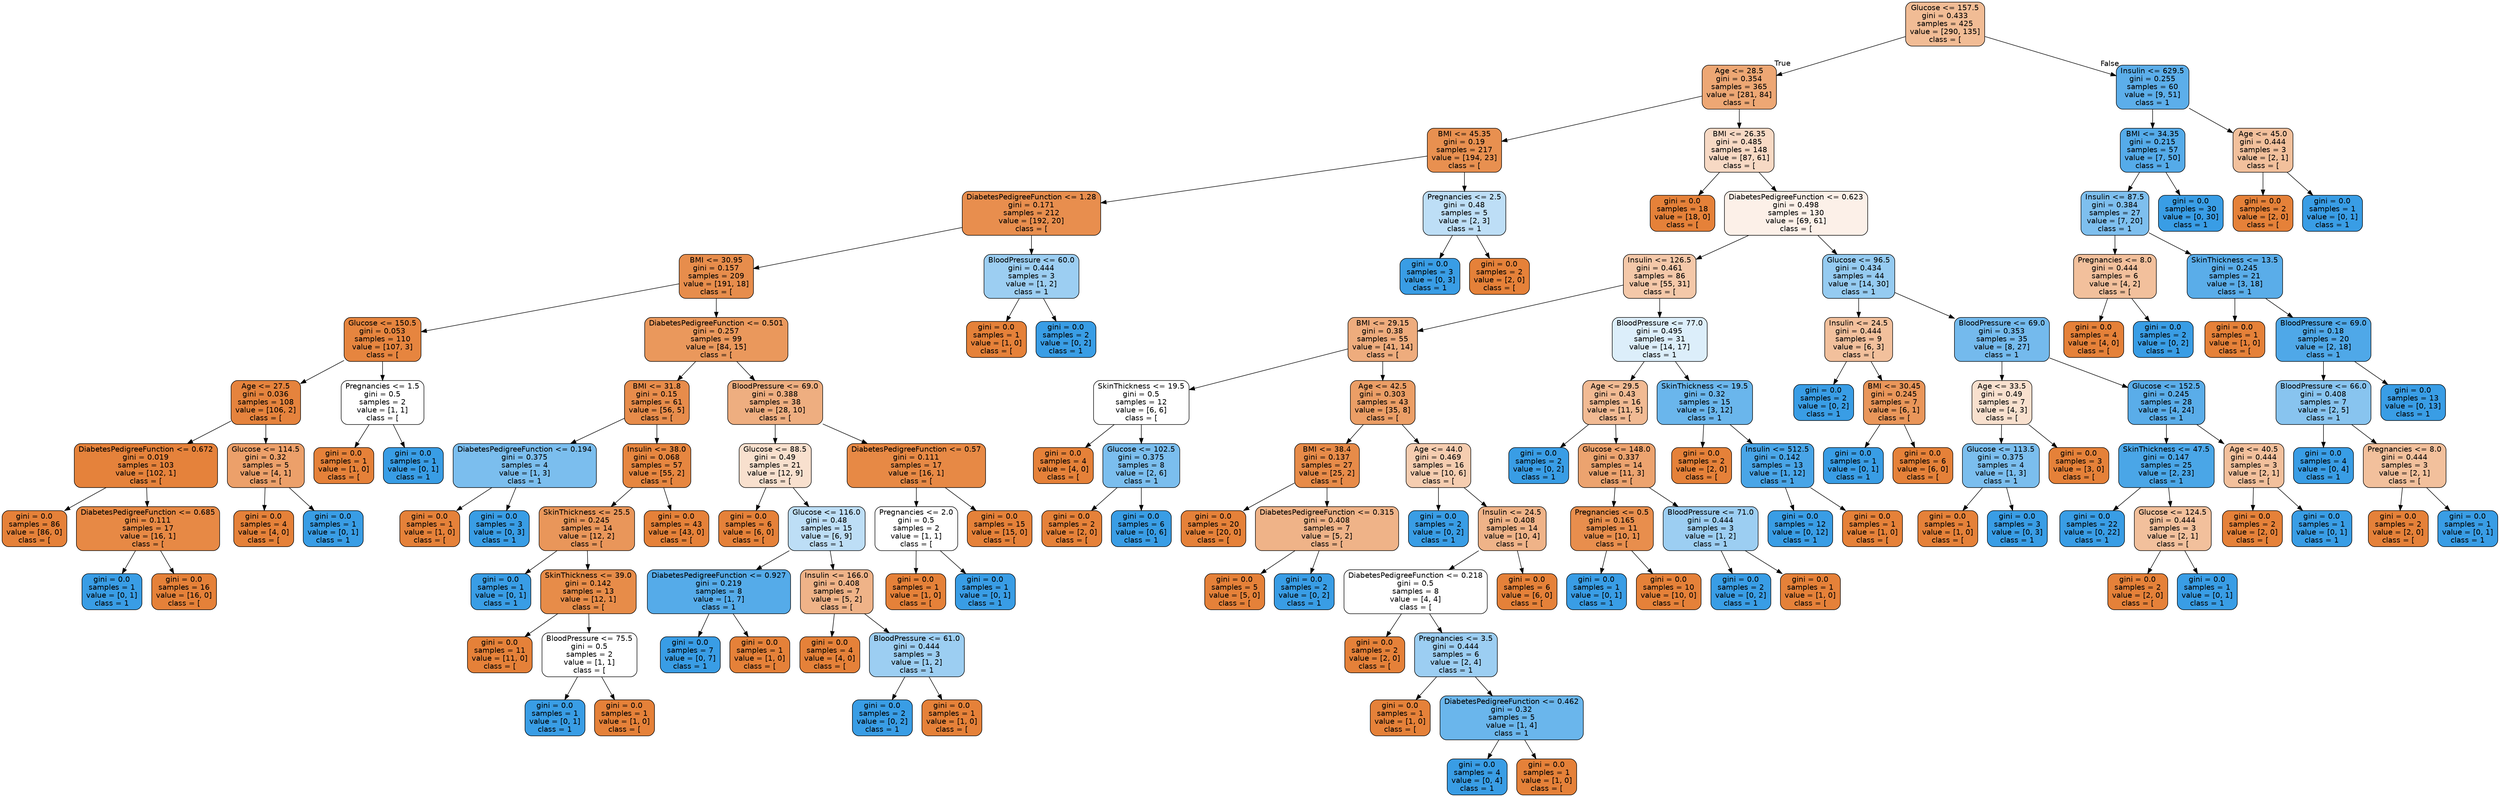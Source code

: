 digraph Tree {
node [shape=box, style="filled, rounded", color="black", fontname=helvetica] ;
edge [fontname=helvetica] ;
0 [label="Glucose <= 157.5\ngini = 0.433\nsamples = 425\nvalue = [290, 135]\nclass = [", fillcolor="#f1bc95"] ;
1 [label="Age <= 28.5\ngini = 0.354\nsamples = 365\nvalue = [281, 84]\nclass = [", fillcolor="#eda774"] ;
0 -> 1 [labeldistance=2.5, labelangle=45, headlabel="True"] ;
2 [label="BMI <= 45.35\ngini = 0.19\nsamples = 217\nvalue = [194, 23]\nclass = [", fillcolor="#e89050"] ;
1 -> 2 ;
3 [label="DiabetesPedigreeFunction <= 1.28\ngini = 0.171\nsamples = 212\nvalue = [192, 20]\nclass = [", fillcolor="#e88e4e"] ;
2 -> 3 ;
4 [label="BMI <= 30.95\ngini = 0.157\nsamples = 209\nvalue = [191, 18]\nclass = [", fillcolor="#e78d4c"] ;
3 -> 4 ;
5 [label="Glucose <= 150.5\ngini = 0.053\nsamples = 110\nvalue = [107, 3]\nclass = [", fillcolor="#e6853f"] ;
4 -> 5 ;
6 [label="Age <= 27.5\ngini = 0.036\nsamples = 108\nvalue = [106, 2]\nclass = [", fillcolor="#e5833d"] ;
5 -> 6 ;
7 [label="DiabetesPedigreeFunction <= 0.672\ngini = 0.019\nsamples = 103\nvalue = [102, 1]\nclass = [", fillcolor="#e5823b"] ;
6 -> 7 ;
8 [label="gini = 0.0\nsamples = 86\nvalue = [86, 0]\nclass = [", fillcolor="#e58139"] ;
7 -> 8 ;
9 [label="DiabetesPedigreeFunction <= 0.685\ngini = 0.111\nsamples = 17\nvalue = [16, 1]\nclass = [", fillcolor="#e78945"] ;
7 -> 9 ;
10 [label="gini = 0.0\nsamples = 1\nvalue = [0, 1]\nclass = 1", fillcolor="#399de5"] ;
9 -> 10 ;
11 [label="gini = 0.0\nsamples = 16\nvalue = [16, 0]\nclass = [", fillcolor="#e58139"] ;
9 -> 11 ;
12 [label="Glucose <= 114.5\ngini = 0.32\nsamples = 5\nvalue = [4, 1]\nclass = [", fillcolor="#eca06a"] ;
6 -> 12 ;
13 [label="gini = 0.0\nsamples = 4\nvalue = [4, 0]\nclass = [", fillcolor="#e58139"] ;
12 -> 13 ;
14 [label="gini = 0.0\nsamples = 1\nvalue = [0, 1]\nclass = 1", fillcolor="#399de5"] ;
12 -> 14 ;
15 [label="Pregnancies <= 1.5\ngini = 0.5\nsamples = 2\nvalue = [1, 1]\nclass = [", fillcolor="#ffffff"] ;
5 -> 15 ;
16 [label="gini = 0.0\nsamples = 1\nvalue = [1, 0]\nclass = [", fillcolor="#e58139"] ;
15 -> 16 ;
17 [label="gini = 0.0\nsamples = 1\nvalue = [0, 1]\nclass = 1", fillcolor="#399de5"] ;
15 -> 17 ;
18 [label="DiabetesPedigreeFunction <= 0.501\ngini = 0.257\nsamples = 99\nvalue = [84, 15]\nclass = [", fillcolor="#ea985c"] ;
4 -> 18 ;
19 [label="BMI <= 31.8\ngini = 0.15\nsamples = 61\nvalue = [56, 5]\nclass = [", fillcolor="#e78c4b"] ;
18 -> 19 ;
20 [label="DiabetesPedigreeFunction <= 0.194\ngini = 0.375\nsamples = 4\nvalue = [1, 3]\nclass = 1", fillcolor="#7bbeee"] ;
19 -> 20 ;
21 [label="gini = 0.0\nsamples = 1\nvalue = [1, 0]\nclass = [", fillcolor="#e58139"] ;
20 -> 21 ;
22 [label="gini = 0.0\nsamples = 3\nvalue = [0, 3]\nclass = 1", fillcolor="#399de5"] ;
20 -> 22 ;
23 [label="Insulin <= 38.0\ngini = 0.068\nsamples = 57\nvalue = [55, 2]\nclass = [", fillcolor="#e68640"] ;
19 -> 23 ;
24 [label="SkinThickness <= 25.5\ngini = 0.245\nsamples = 14\nvalue = [12, 2]\nclass = [", fillcolor="#e9965a"] ;
23 -> 24 ;
25 [label="gini = 0.0\nsamples = 1\nvalue = [0, 1]\nclass = 1", fillcolor="#399de5"] ;
24 -> 25 ;
26 [label="SkinThickness <= 39.0\ngini = 0.142\nsamples = 13\nvalue = [12, 1]\nclass = [", fillcolor="#e78c49"] ;
24 -> 26 ;
27 [label="gini = 0.0\nsamples = 11\nvalue = [11, 0]\nclass = [", fillcolor="#e58139"] ;
26 -> 27 ;
28 [label="BloodPressure <= 75.5\ngini = 0.5\nsamples = 2\nvalue = [1, 1]\nclass = [", fillcolor="#ffffff"] ;
26 -> 28 ;
29 [label="gini = 0.0\nsamples = 1\nvalue = [0, 1]\nclass = 1", fillcolor="#399de5"] ;
28 -> 29 ;
30 [label="gini = 0.0\nsamples = 1\nvalue = [1, 0]\nclass = [", fillcolor="#e58139"] ;
28 -> 30 ;
31 [label="gini = 0.0\nsamples = 43\nvalue = [43, 0]\nclass = [", fillcolor="#e58139"] ;
23 -> 31 ;
32 [label="BloodPressure <= 69.0\ngini = 0.388\nsamples = 38\nvalue = [28, 10]\nclass = [", fillcolor="#eeae80"] ;
18 -> 32 ;
33 [label="Glucose <= 88.5\ngini = 0.49\nsamples = 21\nvalue = [12, 9]\nclass = [", fillcolor="#f8e0ce"] ;
32 -> 33 ;
34 [label="gini = 0.0\nsamples = 6\nvalue = [6, 0]\nclass = [", fillcolor="#e58139"] ;
33 -> 34 ;
35 [label="Glucose <= 116.0\ngini = 0.48\nsamples = 15\nvalue = [6, 9]\nclass = 1", fillcolor="#bddef6"] ;
33 -> 35 ;
36 [label="DiabetesPedigreeFunction <= 0.927\ngini = 0.219\nsamples = 8\nvalue = [1, 7]\nclass = 1", fillcolor="#55abe9"] ;
35 -> 36 ;
37 [label="gini = 0.0\nsamples = 7\nvalue = [0, 7]\nclass = 1", fillcolor="#399de5"] ;
36 -> 37 ;
38 [label="gini = 0.0\nsamples = 1\nvalue = [1, 0]\nclass = [", fillcolor="#e58139"] ;
36 -> 38 ;
39 [label="Insulin <= 166.0\ngini = 0.408\nsamples = 7\nvalue = [5, 2]\nclass = [", fillcolor="#efb388"] ;
35 -> 39 ;
40 [label="gini = 0.0\nsamples = 4\nvalue = [4, 0]\nclass = [", fillcolor="#e58139"] ;
39 -> 40 ;
41 [label="BloodPressure <= 61.0\ngini = 0.444\nsamples = 3\nvalue = [1, 2]\nclass = 1", fillcolor="#9ccef2"] ;
39 -> 41 ;
42 [label="gini = 0.0\nsamples = 2\nvalue = [0, 2]\nclass = 1", fillcolor="#399de5"] ;
41 -> 42 ;
43 [label="gini = 0.0\nsamples = 1\nvalue = [1, 0]\nclass = [", fillcolor="#e58139"] ;
41 -> 43 ;
44 [label="DiabetesPedigreeFunction <= 0.57\ngini = 0.111\nsamples = 17\nvalue = [16, 1]\nclass = [", fillcolor="#e78945"] ;
32 -> 44 ;
45 [label="Pregnancies <= 2.0\ngini = 0.5\nsamples = 2\nvalue = [1, 1]\nclass = [", fillcolor="#ffffff"] ;
44 -> 45 ;
46 [label="gini = 0.0\nsamples = 1\nvalue = [1, 0]\nclass = [", fillcolor="#e58139"] ;
45 -> 46 ;
47 [label="gini = 0.0\nsamples = 1\nvalue = [0, 1]\nclass = 1", fillcolor="#399de5"] ;
45 -> 47 ;
48 [label="gini = 0.0\nsamples = 15\nvalue = [15, 0]\nclass = [", fillcolor="#e58139"] ;
44 -> 48 ;
49 [label="BloodPressure <= 60.0\ngini = 0.444\nsamples = 3\nvalue = [1, 2]\nclass = 1", fillcolor="#9ccef2"] ;
3 -> 49 ;
50 [label="gini = 0.0\nsamples = 1\nvalue = [1, 0]\nclass = [", fillcolor="#e58139"] ;
49 -> 50 ;
51 [label="gini = 0.0\nsamples = 2\nvalue = [0, 2]\nclass = 1", fillcolor="#399de5"] ;
49 -> 51 ;
52 [label="Pregnancies <= 2.5\ngini = 0.48\nsamples = 5\nvalue = [2, 3]\nclass = 1", fillcolor="#bddef6"] ;
2 -> 52 ;
53 [label="gini = 0.0\nsamples = 3\nvalue = [0, 3]\nclass = 1", fillcolor="#399de5"] ;
52 -> 53 ;
54 [label="gini = 0.0\nsamples = 2\nvalue = [2, 0]\nclass = [", fillcolor="#e58139"] ;
52 -> 54 ;
55 [label="BMI <= 26.35\ngini = 0.485\nsamples = 148\nvalue = [87, 61]\nclass = [", fillcolor="#f7d9c4"] ;
1 -> 55 ;
56 [label="gini = 0.0\nsamples = 18\nvalue = [18, 0]\nclass = [", fillcolor="#e58139"] ;
55 -> 56 ;
57 [label="DiabetesPedigreeFunction <= 0.623\ngini = 0.498\nsamples = 130\nvalue = [69, 61]\nclass = [", fillcolor="#fcf0e8"] ;
55 -> 57 ;
58 [label="Insulin <= 126.5\ngini = 0.461\nsamples = 86\nvalue = [55, 31]\nclass = [", fillcolor="#f4c8a9"] ;
57 -> 58 ;
59 [label="BMI <= 29.15\ngini = 0.38\nsamples = 55\nvalue = [41, 14]\nclass = [", fillcolor="#eeac7d"] ;
58 -> 59 ;
60 [label="SkinThickness <= 19.5\ngini = 0.5\nsamples = 12\nvalue = [6, 6]\nclass = [", fillcolor="#ffffff"] ;
59 -> 60 ;
61 [label="gini = 0.0\nsamples = 4\nvalue = [4, 0]\nclass = [", fillcolor="#e58139"] ;
60 -> 61 ;
62 [label="Glucose <= 102.5\ngini = 0.375\nsamples = 8\nvalue = [2, 6]\nclass = 1", fillcolor="#7bbeee"] ;
60 -> 62 ;
63 [label="gini = 0.0\nsamples = 2\nvalue = [2, 0]\nclass = [", fillcolor="#e58139"] ;
62 -> 63 ;
64 [label="gini = 0.0\nsamples = 6\nvalue = [0, 6]\nclass = 1", fillcolor="#399de5"] ;
62 -> 64 ;
65 [label="Age <= 42.5\ngini = 0.303\nsamples = 43\nvalue = [35, 8]\nclass = [", fillcolor="#eb9e66"] ;
59 -> 65 ;
66 [label="BMI <= 38.4\ngini = 0.137\nsamples = 27\nvalue = [25, 2]\nclass = [", fillcolor="#e78b49"] ;
65 -> 66 ;
67 [label="gini = 0.0\nsamples = 20\nvalue = [20, 0]\nclass = [", fillcolor="#e58139"] ;
66 -> 67 ;
68 [label="DiabetesPedigreeFunction <= 0.315\ngini = 0.408\nsamples = 7\nvalue = [5, 2]\nclass = [", fillcolor="#efb388"] ;
66 -> 68 ;
69 [label="gini = 0.0\nsamples = 5\nvalue = [5, 0]\nclass = [", fillcolor="#e58139"] ;
68 -> 69 ;
70 [label="gini = 0.0\nsamples = 2\nvalue = [0, 2]\nclass = 1", fillcolor="#399de5"] ;
68 -> 70 ;
71 [label="Age <= 44.0\ngini = 0.469\nsamples = 16\nvalue = [10, 6]\nclass = [", fillcolor="#f5cdb0"] ;
65 -> 71 ;
72 [label="gini = 0.0\nsamples = 2\nvalue = [0, 2]\nclass = 1", fillcolor="#399de5"] ;
71 -> 72 ;
73 [label="Insulin <= 24.5\ngini = 0.408\nsamples = 14\nvalue = [10, 4]\nclass = [", fillcolor="#efb388"] ;
71 -> 73 ;
74 [label="DiabetesPedigreeFunction <= 0.218\ngini = 0.5\nsamples = 8\nvalue = [4, 4]\nclass = [", fillcolor="#ffffff"] ;
73 -> 74 ;
75 [label="gini = 0.0\nsamples = 2\nvalue = [2, 0]\nclass = [", fillcolor="#e58139"] ;
74 -> 75 ;
76 [label="Pregnancies <= 3.5\ngini = 0.444\nsamples = 6\nvalue = [2, 4]\nclass = 1", fillcolor="#9ccef2"] ;
74 -> 76 ;
77 [label="gini = 0.0\nsamples = 1\nvalue = [1, 0]\nclass = [", fillcolor="#e58139"] ;
76 -> 77 ;
78 [label="DiabetesPedigreeFunction <= 0.462\ngini = 0.32\nsamples = 5\nvalue = [1, 4]\nclass = 1", fillcolor="#6ab6ec"] ;
76 -> 78 ;
79 [label="gini = 0.0\nsamples = 4\nvalue = [0, 4]\nclass = 1", fillcolor="#399de5"] ;
78 -> 79 ;
80 [label="gini = 0.0\nsamples = 1\nvalue = [1, 0]\nclass = [", fillcolor="#e58139"] ;
78 -> 80 ;
81 [label="gini = 0.0\nsamples = 6\nvalue = [6, 0]\nclass = [", fillcolor="#e58139"] ;
73 -> 81 ;
82 [label="BloodPressure <= 77.0\ngini = 0.495\nsamples = 31\nvalue = [14, 17]\nclass = 1", fillcolor="#dceefa"] ;
58 -> 82 ;
83 [label="Age <= 29.5\ngini = 0.43\nsamples = 16\nvalue = [11, 5]\nclass = [", fillcolor="#f1ba93"] ;
82 -> 83 ;
84 [label="gini = 0.0\nsamples = 2\nvalue = [0, 2]\nclass = 1", fillcolor="#399de5"] ;
83 -> 84 ;
85 [label="Glucose <= 148.0\ngini = 0.337\nsamples = 14\nvalue = [11, 3]\nclass = [", fillcolor="#eca36f"] ;
83 -> 85 ;
86 [label="Pregnancies <= 0.5\ngini = 0.165\nsamples = 11\nvalue = [10, 1]\nclass = [", fillcolor="#e88e4d"] ;
85 -> 86 ;
87 [label="gini = 0.0\nsamples = 1\nvalue = [0, 1]\nclass = 1", fillcolor="#399de5"] ;
86 -> 87 ;
88 [label="gini = 0.0\nsamples = 10\nvalue = [10, 0]\nclass = [", fillcolor="#e58139"] ;
86 -> 88 ;
89 [label="BloodPressure <= 71.0\ngini = 0.444\nsamples = 3\nvalue = [1, 2]\nclass = 1", fillcolor="#9ccef2"] ;
85 -> 89 ;
90 [label="gini = 0.0\nsamples = 2\nvalue = [0, 2]\nclass = 1", fillcolor="#399de5"] ;
89 -> 90 ;
91 [label="gini = 0.0\nsamples = 1\nvalue = [1, 0]\nclass = [", fillcolor="#e58139"] ;
89 -> 91 ;
92 [label="SkinThickness <= 19.5\ngini = 0.32\nsamples = 15\nvalue = [3, 12]\nclass = 1", fillcolor="#6ab6ec"] ;
82 -> 92 ;
93 [label="gini = 0.0\nsamples = 2\nvalue = [2, 0]\nclass = [", fillcolor="#e58139"] ;
92 -> 93 ;
94 [label="Insulin <= 512.5\ngini = 0.142\nsamples = 13\nvalue = [1, 12]\nclass = 1", fillcolor="#49a5e7"] ;
92 -> 94 ;
95 [label="gini = 0.0\nsamples = 12\nvalue = [0, 12]\nclass = 1", fillcolor="#399de5"] ;
94 -> 95 ;
96 [label="gini = 0.0\nsamples = 1\nvalue = [1, 0]\nclass = [", fillcolor="#e58139"] ;
94 -> 96 ;
97 [label="Glucose <= 96.5\ngini = 0.434\nsamples = 44\nvalue = [14, 30]\nclass = 1", fillcolor="#95cbf1"] ;
57 -> 97 ;
98 [label="Insulin <= 24.5\ngini = 0.444\nsamples = 9\nvalue = [6, 3]\nclass = [", fillcolor="#f2c09c"] ;
97 -> 98 ;
99 [label="gini = 0.0\nsamples = 2\nvalue = [0, 2]\nclass = 1", fillcolor="#399de5"] ;
98 -> 99 ;
100 [label="BMI <= 30.45\ngini = 0.245\nsamples = 7\nvalue = [6, 1]\nclass = [", fillcolor="#e9965a"] ;
98 -> 100 ;
101 [label="gini = 0.0\nsamples = 1\nvalue = [0, 1]\nclass = 1", fillcolor="#399de5"] ;
100 -> 101 ;
102 [label="gini = 0.0\nsamples = 6\nvalue = [6, 0]\nclass = [", fillcolor="#e58139"] ;
100 -> 102 ;
103 [label="BloodPressure <= 69.0\ngini = 0.353\nsamples = 35\nvalue = [8, 27]\nclass = 1", fillcolor="#74baed"] ;
97 -> 103 ;
104 [label="Age <= 33.5\ngini = 0.49\nsamples = 7\nvalue = [4, 3]\nclass = [", fillcolor="#f8e0ce"] ;
103 -> 104 ;
105 [label="Glucose <= 113.5\ngini = 0.375\nsamples = 4\nvalue = [1, 3]\nclass = 1", fillcolor="#7bbeee"] ;
104 -> 105 ;
106 [label="gini = 0.0\nsamples = 1\nvalue = [1, 0]\nclass = [", fillcolor="#e58139"] ;
105 -> 106 ;
107 [label="gini = 0.0\nsamples = 3\nvalue = [0, 3]\nclass = 1", fillcolor="#399de5"] ;
105 -> 107 ;
108 [label="gini = 0.0\nsamples = 3\nvalue = [3, 0]\nclass = [", fillcolor="#e58139"] ;
104 -> 108 ;
109 [label="Glucose <= 152.5\ngini = 0.245\nsamples = 28\nvalue = [4, 24]\nclass = 1", fillcolor="#5aade9"] ;
103 -> 109 ;
110 [label="SkinThickness <= 47.5\ngini = 0.147\nsamples = 25\nvalue = [2, 23]\nclass = 1", fillcolor="#4aa6e7"] ;
109 -> 110 ;
111 [label="gini = 0.0\nsamples = 22\nvalue = [0, 22]\nclass = 1", fillcolor="#399de5"] ;
110 -> 111 ;
112 [label="Glucose <= 124.5\ngini = 0.444\nsamples = 3\nvalue = [2, 1]\nclass = [", fillcolor="#f2c09c"] ;
110 -> 112 ;
113 [label="gini = 0.0\nsamples = 2\nvalue = [2, 0]\nclass = [", fillcolor="#e58139"] ;
112 -> 113 ;
114 [label="gini = 0.0\nsamples = 1\nvalue = [0, 1]\nclass = 1", fillcolor="#399de5"] ;
112 -> 114 ;
115 [label="Age <= 40.5\ngini = 0.444\nsamples = 3\nvalue = [2, 1]\nclass = [", fillcolor="#f2c09c"] ;
109 -> 115 ;
116 [label="gini = 0.0\nsamples = 2\nvalue = [2, 0]\nclass = [", fillcolor="#e58139"] ;
115 -> 116 ;
117 [label="gini = 0.0\nsamples = 1\nvalue = [0, 1]\nclass = 1", fillcolor="#399de5"] ;
115 -> 117 ;
118 [label="Insulin <= 629.5\ngini = 0.255\nsamples = 60\nvalue = [9, 51]\nclass = 1", fillcolor="#5caeea"] ;
0 -> 118 [labeldistance=2.5, labelangle=-45, headlabel="False"] ;
119 [label="BMI <= 34.35\ngini = 0.215\nsamples = 57\nvalue = [7, 50]\nclass = 1", fillcolor="#55abe9"] ;
118 -> 119 ;
120 [label="Insulin <= 87.5\ngini = 0.384\nsamples = 27\nvalue = [7, 20]\nclass = 1", fillcolor="#7ebfee"] ;
119 -> 120 ;
121 [label="Pregnancies <= 8.0\ngini = 0.444\nsamples = 6\nvalue = [4, 2]\nclass = [", fillcolor="#f2c09c"] ;
120 -> 121 ;
122 [label="gini = 0.0\nsamples = 4\nvalue = [4, 0]\nclass = [", fillcolor="#e58139"] ;
121 -> 122 ;
123 [label="gini = 0.0\nsamples = 2\nvalue = [0, 2]\nclass = 1", fillcolor="#399de5"] ;
121 -> 123 ;
124 [label="SkinThickness <= 13.5\ngini = 0.245\nsamples = 21\nvalue = [3, 18]\nclass = 1", fillcolor="#5aade9"] ;
120 -> 124 ;
125 [label="gini = 0.0\nsamples = 1\nvalue = [1, 0]\nclass = [", fillcolor="#e58139"] ;
124 -> 125 ;
126 [label="BloodPressure <= 69.0\ngini = 0.18\nsamples = 20\nvalue = [2, 18]\nclass = 1", fillcolor="#4fa8e8"] ;
124 -> 126 ;
127 [label="BloodPressure <= 66.0\ngini = 0.408\nsamples = 7\nvalue = [2, 5]\nclass = 1", fillcolor="#88c4ef"] ;
126 -> 127 ;
128 [label="gini = 0.0\nsamples = 4\nvalue = [0, 4]\nclass = 1", fillcolor="#399de5"] ;
127 -> 128 ;
129 [label="Pregnancies <= 8.0\ngini = 0.444\nsamples = 3\nvalue = [2, 1]\nclass = [", fillcolor="#f2c09c"] ;
127 -> 129 ;
130 [label="gini = 0.0\nsamples = 2\nvalue = [2, 0]\nclass = [", fillcolor="#e58139"] ;
129 -> 130 ;
131 [label="gini = 0.0\nsamples = 1\nvalue = [0, 1]\nclass = 1", fillcolor="#399de5"] ;
129 -> 131 ;
132 [label="gini = 0.0\nsamples = 13\nvalue = [0, 13]\nclass = 1", fillcolor="#399de5"] ;
126 -> 132 ;
133 [label="gini = 0.0\nsamples = 30\nvalue = [0, 30]\nclass = 1", fillcolor="#399de5"] ;
119 -> 133 ;
134 [label="Age <= 45.0\ngini = 0.444\nsamples = 3\nvalue = [2, 1]\nclass = [", fillcolor="#f2c09c"] ;
118 -> 134 ;
135 [label="gini = 0.0\nsamples = 2\nvalue = [2, 0]\nclass = [", fillcolor="#e58139"] ;
134 -> 135 ;
136 [label="gini = 0.0\nsamples = 1\nvalue = [0, 1]\nclass = 1", fillcolor="#399de5"] ;
134 -> 136 ;
}